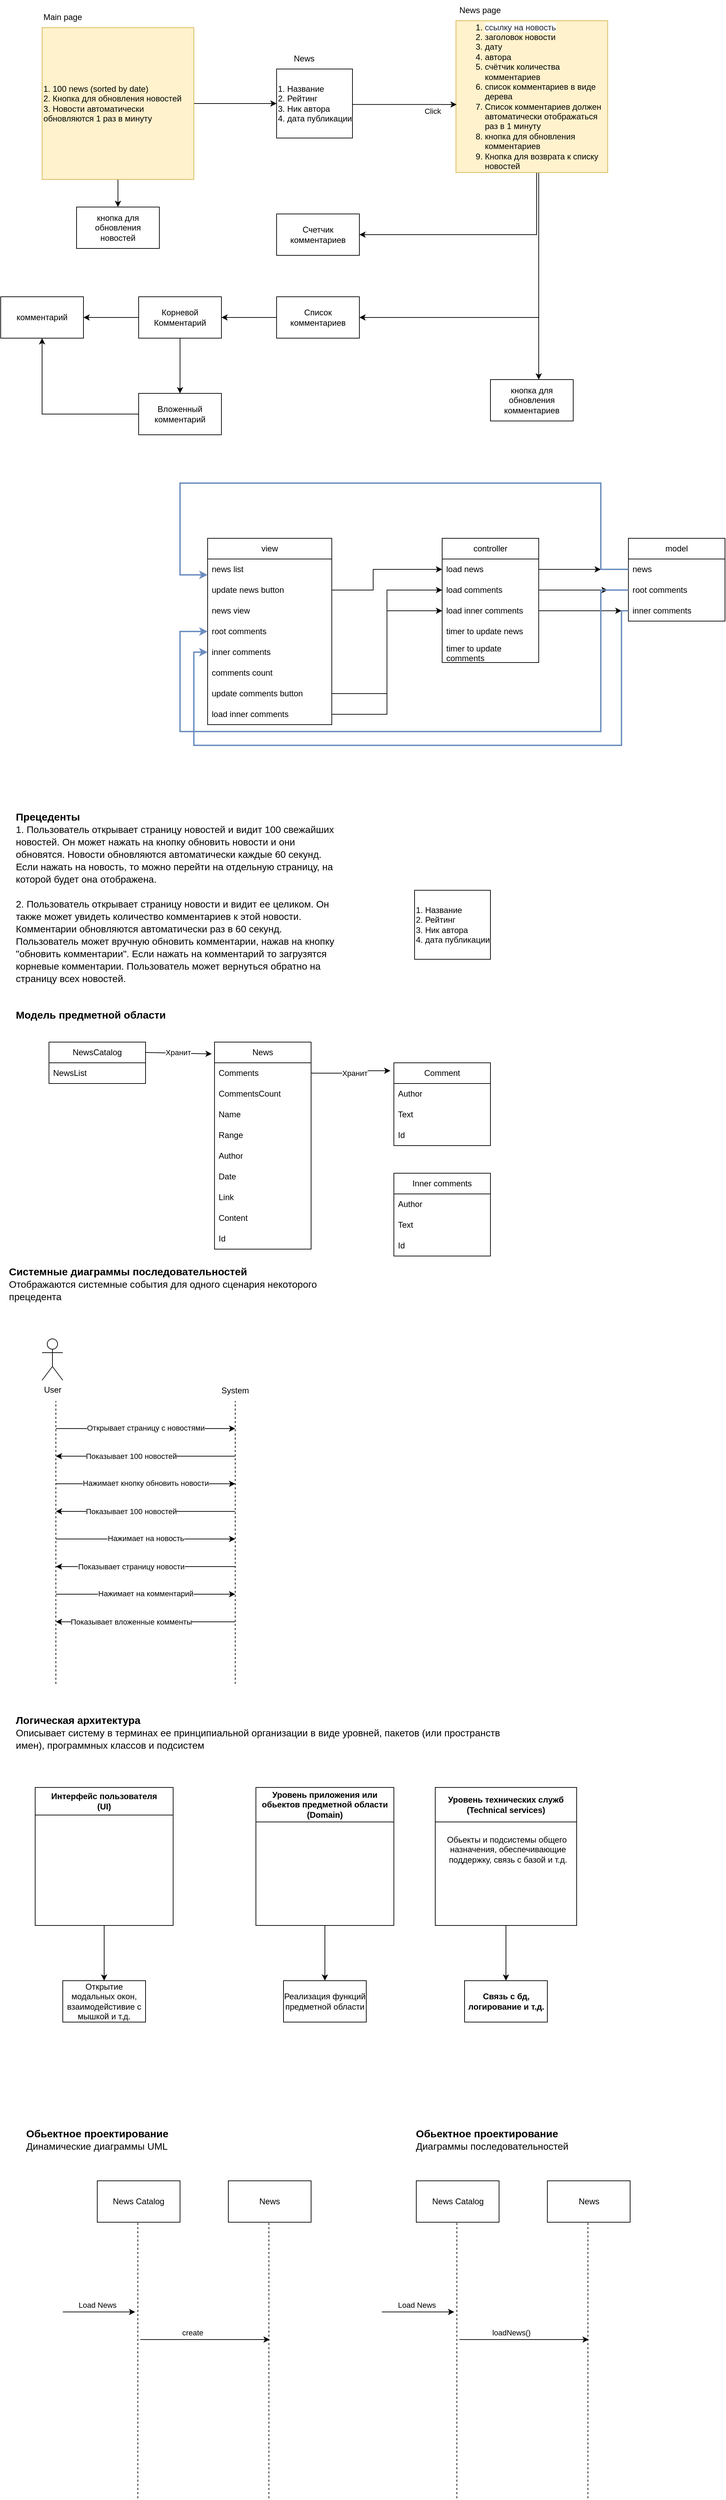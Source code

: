 <mxfile version="24.0.7" type="github">
  <diagram name="Page-1" id="gaQloLDde2CqD1FpQ-cP">
    <mxGraphModel dx="1461" dy="824" grid="1" gridSize="10" guides="1" tooltips="1" connect="1" arrows="1" fold="1" page="1" pageScale="1" pageWidth="850" pageHeight="1100" math="0" shadow="0">
      <root>
        <mxCell id="0" />
        <mxCell id="1" parent="0" />
        <mxCell id="nFpUhijqLWawbHpxaNXT-6" value="" style="edgeStyle=orthogonalEdgeStyle;rounded=0;orthogonalLoop=1;jettySize=auto;html=1;" parent="1" source="nFpUhijqLWawbHpxaNXT-1" target="nFpUhijqLWawbHpxaNXT-5" edge="1">
          <mxGeometry relative="1" as="geometry" />
        </mxCell>
        <mxCell id="nFpUhijqLWawbHpxaNXT-27" value="" style="edgeStyle=orthogonalEdgeStyle;rounded=0;orthogonalLoop=1;jettySize=auto;html=1;" parent="1" source="nFpUhijqLWawbHpxaNXT-1" target="nFpUhijqLWawbHpxaNXT-26" edge="1">
          <mxGeometry relative="1" as="geometry" />
        </mxCell>
        <mxCell id="nFpUhijqLWawbHpxaNXT-1" value="1. 100 news (sorted by date)&lt;div&gt;2. Кнопка для обновления новостей&lt;/div&gt;&lt;div&gt;3. Новости автоматически обновляются 1 раз в минуту&lt;/div&gt;" style="whiteSpace=wrap;html=1;aspect=fixed;align=left;fillColor=#fff2cc;strokeColor=#d6b656;" parent="1" vertex="1">
          <mxGeometry x="60" y="50" width="220" height="220" as="geometry" />
        </mxCell>
        <mxCell id="nFpUhijqLWawbHpxaNXT-4" value="Main page" style="text;html=1;align=center;verticalAlign=middle;whiteSpace=wrap;rounded=0;" parent="1" vertex="1">
          <mxGeometry x="60" y="20" width="60" height="30" as="geometry" />
        </mxCell>
        <mxCell id="nFpUhijqLWawbHpxaNXT-5" value="1. Название&lt;div&gt;2. Рейтинг&lt;/div&gt;&lt;div&gt;3. Ник автора&lt;/div&gt;&lt;div&gt;4. дата публикации&lt;/div&gt;" style="whiteSpace=wrap;html=1;align=left;" parent="1" vertex="1">
          <mxGeometry x="400" y="110" width="110" height="100" as="geometry" />
        </mxCell>
        <mxCell id="nFpUhijqLWawbHpxaNXT-7" value="News" style="text;html=1;align=center;verticalAlign=middle;whiteSpace=wrap;rounded=0;" parent="1" vertex="1">
          <mxGeometry x="410" y="80" width="60" height="30" as="geometry" />
        </mxCell>
        <mxCell id="nFpUhijqLWawbHpxaNXT-15" style="edgeStyle=orthogonalEdgeStyle;rounded=0;orthogonalLoop=1;jettySize=auto;html=1;entryX=1;entryY=0.5;entryDx=0;entryDy=0;exitX=0.532;exitY=1.002;exitDx=0;exitDy=0;exitPerimeter=0;" parent="1" source="nFpUhijqLWawbHpxaNXT-8" target="nFpUhijqLWawbHpxaNXT-13" edge="1">
          <mxGeometry relative="1" as="geometry">
            <mxPoint x="780" y="280" as="sourcePoint" />
          </mxGeometry>
        </mxCell>
        <mxCell id="nFpUhijqLWawbHpxaNXT-18" style="edgeStyle=orthogonalEdgeStyle;rounded=0;orthogonalLoop=1;jettySize=auto;html=1;exitX=0.5;exitY=1;exitDx=0;exitDy=0;entryX=1;entryY=0.5;entryDx=0;entryDy=0;" parent="1" source="nFpUhijqLWawbHpxaNXT-8" target="nFpUhijqLWawbHpxaNXT-16" edge="1">
          <mxGeometry relative="1" as="geometry">
            <Array as="points">
              <mxPoint x="780" y="260" />
              <mxPoint x="780" y="470" />
            </Array>
          </mxGeometry>
        </mxCell>
        <mxCell id="nFpUhijqLWawbHpxaNXT-29" value="" style="edgeStyle=orthogonalEdgeStyle;rounded=0;orthogonalLoop=1;jettySize=auto;html=1;" parent="1" source="nFpUhijqLWawbHpxaNXT-8" target="nFpUhijqLWawbHpxaNXT-28" edge="1">
          <mxGeometry relative="1" as="geometry">
            <Array as="points">
              <mxPoint x="780" y="510" />
              <mxPoint x="780" y="510" />
            </Array>
          </mxGeometry>
        </mxCell>
        <mxCell id="nFpUhijqLWawbHpxaNXT-8" value="&lt;ol&gt;&lt;li&gt;&lt;span style=&quot;background-color: rgb(255, 255, 255); color: rgb(31, 35, 40);&quot;&gt;ссылку на новость&lt;/span&gt;&lt;br&gt;&lt;/li&gt;&lt;li&gt;заголовок новости&lt;/li&gt;&lt;li&gt;дату&lt;/li&gt;&lt;li&gt;автора&lt;/li&gt;&lt;li&gt;счётчик количества комментариев&lt;/li&gt;&lt;li&gt;список комментариев в виде дерева&lt;br&gt;&lt;/li&gt;&lt;li&gt;Список комментариев должен автоматически отображаться раз в 1 минуту&lt;/li&gt;&lt;li&gt;кнопка для обновления комментариев&lt;/li&gt;&lt;li&gt;Кнопка для возврата к списку новостей&lt;/li&gt;&lt;/ol&gt;" style="whiteSpace=wrap;html=1;aspect=fixed;align=left;fillColor=#fff2cc;strokeColor=#d6b656;" parent="1" vertex="1">
          <mxGeometry x="660" y="40" width="220" height="220" as="geometry" />
        </mxCell>
        <mxCell id="nFpUhijqLWawbHpxaNXT-9" value="News page" style="text;html=1;align=center;verticalAlign=middle;whiteSpace=wrap;rounded=0;" parent="1" vertex="1">
          <mxGeometry x="660" y="10" width="70" height="30" as="geometry" />
        </mxCell>
        <mxCell id="nFpUhijqLWawbHpxaNXT-10" style="edgeStyle=orthogonalEdgeStyle;rounded=0;orthogonalLoop=1;jettySize=auto;html=1;entryX=0.005;entryY=0.552;entryDx=0;entryDy=0;entryPerimeter=0;exitX=1;exitY=0.5;exitDx=0;exitDy=0;" parent="1" source="nFpUhijqLWawbHpxaNXT-5" target="nFpUhijqLWawbHpxaNXT-8" edge="1">
          <mxGeometry relative="1" as="geometry">
            <Array as="points">
              <mxPoint x="510" y="161" />
            </Array>
          </mxGeometry>
        </mxCell>
        <mxCell id="nFpUhijqLWawbHpxaNXT-11" value="Click" style="edgeLabel;html=1;align=center;verticalAlign=middle;resizable=0;points=[];" parent="nFpUhijqLWawbHpxaNXT-10" vertex="1" connectable="0">
          <mxGeometry x="0.558" y="-2" relative="1" as="geometry">
            <mxPoint x="-2" y="7" as="offset" />
          </mxGeometry>
        </mxCell>
        <mxCell id="nFpUhijqLWawbHpxaNXT-13" value="Счетчик комментариев" style="rounded=0;whiteSpace=wrap;html=1;" parent="1" vertex="1">
          <mxGeometry x="400" y="320" width="120" height="60" as="geometry" />
        </mxCell>
        <mxCell id="nFpUhijqLWawbHpxaNXT-20" value="" style="edgeStyle=orthogonalEdgeStyle;rounded=0;orthogonalLoop=1;jettySize=auto;html=1;" parent="1" source="nFpUhijqLWawbHpxaNXT-16" target="nFpUhijqLWawbHpxaNXT-19" edge="1">
          <mxGeometry relative="1" as="geometry" />
        </mxCell>
        <mxCell id="nFpUhijqLWawbHpxaNXT-16" value="Список комментариев" style="rounded=0;whiteSpace=wrap;html=1;" parent="1" vertex="1">
          <mxGeometry x="400" y="440" width="120" height="60" as="geometry" />
        </mxCell>
        <mxCell id="nFpUhijqLWawbHpxaNXT-22" value="" style="edgeStyle=orthogonalEdgeStyle;rounded=0;orthogonalLoop=1;jettySize=auto;html=1;" parent="1" source="nFpUhijqLWawbHpxaNXT-19" target="nFpUhijqLWawbHpxaNXT-21" edge="1">
          <mxGeometry relative="1" as="geometry" />
        </mxCell>
        <mxCell id="nFpUhijqLWawbHpxaNXT-24" value="" style="edgeStyle=orthogonalEdgeStyle;rounded=0;orthogonalLoop=1;jettySize=auto;html=1;" parent="1" source="nFpUhijqLWawbHpxaNXT-19" target="nFpUhijqLWawbHpxaNXT-23" edge="1">
          <mxGeometry relative="1" as="geometry" />
        </mxCell>
        <mxCell id="nFpUhijqLWawbHpxaNXT-19" value="Корневой Комментарий" style="whiteSpace=wrap;html=1;rounded=0;" parent="1" vertex="1">
          <mxGeometry x="200" y="440" width="120" height="60" as="geometry" />
        </mxCell>
        <mxCell id="nFpUhijqLWawbHpxaNXT-25" style="edgeStyle=orthogonalEdgeStyle;rounded=0;orthogonalLoop=1;jettySize=auto;html=1;entryX=0.5;entryY=1;entryDx=0;entryDy=0;" parent="1" source="nFpUhijqLWawbHpxaNXT-21" target="nFpUhijqLWawbHpxaNXT-23" edge="1">
          <mxGeometry relative="1" as="geometry" />
        </mxCell>
        <mxCell id="nFpUhijqLWawbHpxaNXT-21" value="Вложенный комментарий" style="whiteSpace=wrap;html=1;rounded=0;" parent="1" vertex="1">
          <mxGeometry x="200" y="580" width="120" height="60" as="geometry" />
        </mxCell>
        <mxCell id="nFpUhijqLWawbHpxaNXT-23" value="комментарий" style="whiteSpace=wrap;html=1;rounded=0;" parent="1" vertex="1">
          <mxGeometry y="440" width="120" height="60" as="geometry" />
        </mxCell>
        <mxCell id="nFpUhijqLWawbHpxaNXT-26" value="кнопка для обновления новостей" style="whiteSpace=wrap;html=1;align=center;" parent="1" vertex="1">
          <mxGeometry x="110" y="310" width="120" height="60" as="geometry" />
        </mxCell>
        <mxCell id="nFpUhijqLWawbHpxaNXT-28" value="кнопка для обновления комментариев" style="whiteSpace=wrap;html=1;align=center;" parent="1" vertex="1">
          <mxGeometry x="710" y="560" width="120" height="60" as="geometry" />
        </mxCell>
        <mxCell id="nFpUhijqLWawbHpxaNXT-32" value="controller" style="swimlane;fontStyle=0;childLayout=stackLayout;horizontal=1;startSize=30;horizontalStack=0;resizeParent=1;resizeParentMax=0;resizeLast=0;collapsible=1;marginBottom=0;whiteSpace=wrap;html=1;" parent="1" vertex="1">
          <mxGeometry x="640" y="790" width="140" height="180" as="geometry" />
        </mxCell>
        <mxCell id="nFpUhijqLWawbHpxaNXT-65" style="edgeStyle=orthogonalEdgeStyle;rounded=0;orthogonalLoop=1;jettySize=auto;html=1;" parent="nFpUhijqLWawbHpxaNXT-32" source="nFpUhijqLWawbHpxaNXT-33" edge="1">
          <mxGeometry relative="1" as="geometry">
            <mxPoint x="230" y="45" as="targetPoint" />
          </mxGeometry>
        </mxCell>
        <mxCell id="nFpUhijqLWawbHpxaNXT-33" value="load news" style="text;strokeColor=none;fillColor=none;align=left;verticalAlign=middle;spacingLeft=4;spacingRight=4;overflow=hidden;points=[[0,0.5],[1,0.5]];portConstraint=eastwest;rotatable=0;whiteSpace=wrap;html=1;" parent="nFpUhijqLWawbHpxaNXT-32" vertex="1">
          <mxGeometry y="30" width="140" height="30" as="geometry" />
        </mxCell>
        <mxCell id="nFpUhijqLWawbHpxaNXT-66" style="edgeStyle=orthogonalEdgeStyle;rounded=0;orthogonalLoop=1;jettySize=auto;html=1;" parent="nFpUhijqLWawbHpxaNXT-32" source="nFpUhijqLWawbHpxaNXT-34" edge="1">
          <mxGeometry relative="1" as="geometry">
            <mxPoint x="240" y="75" as="targetPoint" />
          </mxGeometry>
        </mxCell>
        <mxCell id="nFpUhijqLWawbHpxaNXT-34" value="load comments" style="text;strokeColor=none;fillColor=none;align=left;verticalAlign=middle;spacingLeft=4;spacingRight=4;overflow=hidden;points=[[0,0.5],[1,0.5]];portConstraint=eastwest;rotatable=0;whiteSpace=wrap;html=1;" parent="nFpUhijqLWawbHpxaNXT-32" vertex="1">
          <mxGeometry y="60" width="140" height="30" as="geometry" />
        </mxCell>
        <mxCell id="nFpUhijqLWawbHpxaNXT-67" style="edgeStyle=orthogonalEdgeStyle;rounded=0;orthogonalLoop=1;jettySize=auto;html=1;" parent="nFpUhijqLWawbHpxaNXT-32" source="nFpUhijqLWawbHpxaNXT-35" edge="1">
          <mxGeometry relative="1" as="geometry">
            <mxPoint x="260" y="105" as="targetPoint" />
          </mxGeometry>
        </mxCell>
        <mxCell id="nFpUhijqLWawbHpxaNXT-35" value="load inner comments" style="text;strokeColor=none;fillColor=none;align=left;verticalAlign=middle;spacingLeft=4;spacingRight=4;overflow=hidden;points=[[0,0.5],[1,0.5]];portConstraint=eastwest;rotatable=0;whiteSpace=wrap;html=1;" parent="nFpUhijqLWawbHpxaNXT-32" vertex="1">
          <mxGeometry y="90" width="140" height="30" as="geometry" />
        </mxCell>
        <mxCell id="nFpUhijqLWawbHpxaNXT-68" value="timer to update news" style="text;strokeColor=none;fillColor=none;align=left;verticalAlign=middle;spacingLeft=4;spacingRight=4;overflow=hidden;points=[[0,0.5],[1,0.5]];portConstraint=eastwest;rotatable=0;whiteSpace=wrap;html=1;" parent="nFpUhijqLWawbHpxaNXT-32" vertex="1">
          <mxGeometry y="120" width="140" height="30" as="geometry" />
        </mxCell>
        <mxCell id="nFpUhijqLWawbHpxaNXT-69" value="timer to update comments" style="text;strokeColor=none;fillColor=none;align=left;verticalAlign=middle;spacingLeft=4;spacingRight=4;overflow=hidden;points=[[0,0.5],[1,0.5]];portConstraint=eastwest;rotatable=0;whiteSpace=wrap;html=1;" parent="nFpUhijqLWawbHpxaNXT-32" vertex="1">
          <mxGeometry y="150" width="140" height="30" as="geometry" />
        </mxCell>
        <mxCell id="nFpUhijqLWawbHpxaNXT-36" value="model" style="swimlane;fontStyle=0;childLayout=stackLayout;horizontal=1;startSize=30;horizontalStack=0;resizeParent=1;resizeParentMax=0;resizeLast=0;collapsible=1;marginBottom=0;whiteSpace=wrap;html=1;" parent="1" vertex="1">
          <mxGeometry x="910" y="790" width="140" height="120" as="geometry" />
        </mxCell>
        <mxCell id="nFpUhijqLWawbHpxaNXT-37" value="news" style="text;strokeColor=none;fillColor=none;align=left;verticalAlign=middle;spacingLeft=4;spacingRight=4;overflow=hidden;points=[[0,0.5],[1,0.5]];portConstraint=eastwest;rotatable=0;whiteSpace=wrap;html=1;" parent="nFpUhijqLWawbHpxaNXT-36" vertex="1">
          <mxGeometry y="30" width="140" height="30" as="geometry" />
        </mxCell>
        <mxCell id="nFpUhijqLWawbHpxaNXT-38" value="root comments" style="text;strokeColor=none;fillColor=none;align=left;verticalAlign=middle;spacingLeft=4;spacingRight=4;overflow=hidden;points=[[0,0.5],[1,0.5]];portConstraint=eastwest;rotatable=0;whiteSpace=wrap;html=1;" parent="nFpUhijqLWawbHpxaNXT-36" vertex="1">
          <mxGeometry y="60" width="140" height="30" as="geometry" />
        </mxCell>
        <mxCell id="nFpUhijqLWawbHpxaNXT-39" value="inner comments" style="text;strokeColor=none;fillColor=none;align=left;verticalAlign=middle;spacingLeft=4;spacingRight=4;overflow=hidden;points=[[0,0.5],[1,0.5]];portConstraint=eastwest;rotatable=0;whiteSpace=wrap;html=1;" parent="nFpUhijqLWawbHpxaNXT-36" vertex="1">
          <mxGeometry y="90" width="140" height="30" as="geometry" />
        </mxCell>
        <mxCell id="nFpUhijqLWawbHpxaNXT-40" value="view" style="swimlane;fontStyle=0;childLayout=stackLayout;horizontal=1;startSize=30;horizontalStack=0;resizeParent=1;resizeParentMax=0;resizeLast=0;collapsible=1;marginBottom=0;whiteSpace=wrap;html=1;direction=east;" parent="1" vertex="1">
          <mxGeometry x="300" y="790" width="180" height="270" as="geometry">
            <mxRectangle x="410" y="790" width="60" height="30" as="alternateBounds" />
          </mxGeometry>
        </mxCell>
        <mxCell id="nFpUhijqLWawbHpxaNXT-41" value="news list" style="text;strokeColor=none;fillColor=none;align=left;verticalAlign=middle;spacingLeft=4;spacingRight=4;overflow=hidden;points=[[0,0.5],[1,0.5]];portConstraint=eastwest;rotatable=0;whiteSpace=wrap;html=1;" parent="nFpUhijqLWawbHpxaNXT-40" vertex="1">
          <mxGeometry y="30" width="180" height="30" as="geometry" />
        </mxCell>
        <mxCell id="nFpUhijqLWawbHpxaNXT-55" value="update news button" style="text;strokeColor=none;fillColor=none;align=left;verticalAlign=middle;spacingLeft=4;spacingRight=4;overflow=hidden;points=[[0,0.5],[1,0.5]];portConstraint=eastwest;rotatable=0;whiteSpace=wrap;html=1;" parent="nFpUhijqLWawbHpxaNXT-40" vertex="1">
          <mxGeometry y="60" width="180" height="30" as="geometry" />
        </mxCell>
        <mxCell id="nFpUhijqLWawbHpxaNXT-42" value="news view" style="text;strokeColor=none;fillColor=none;align=left;verticalAlign=middle;spacingLeft=4;spacingRight=4;overflow=hidden;points=[[0,0.5],[1,0.5]];portConstraint=eastwest;rotatable=0;whiteSpace=wrap;html=1;" parent="nFpUhijqLWawbHpxaNXT-40" vertex="1">
          <mxGeometry y="90" width="180" height="30" as="geometry" />
        </mxCell>
        <mxCell id="nFpUhijqLWawbHpxaNXT-43" value="root comments" style="text;strokeColor=none;fillColor=none;align=left;verticalAlign=middle;spacingLeft=4;spacingRight=4;overflow=hidden;points=[[0,0.5],[1,0.5]];portConstraint=eastwest;rotatable=0;whiteSpace=wrap;html=1;" parent="nFpUhijqLWawbHpxaNXT-40" vertex="1">
          <mxGeometry y="120" width="180" height="30" as="geometry" />
        </mxCell>
        <mxCell id="nFpUhijqLWawbHpxaNXT-52" value="inner comments" style="text;strokeColor=none;fillColor=none;align=left;verticalAlign=middle;spacingLeft=4;spacingRight=4;overflow=hidden;points=[[0,0.5],[1,0.5]];portConstraint=eastwest;rotatable=0;whiteSpace=wrap;html=1;" parent="nFpUhijqLWawbHpxaNXT-40" vertex="1">
          <mxGeometry y="150" width="180" height="30" as="geometry" />
        </mxCell>
        <mxCell id="nFpUhijqLWawbHpxaNXT-53" value="comments count" style="text;strokeColor=none;fillColor=none;align=left;verticalAlign=middle;spacingLeft=4;spacingRight=4;overflow=hidden;points=[[0,0.5],[1,0.5]];portConstraint=eastwest;rotatable=0;whiteSpace=wrap;html=1;" parent="nFpUhijqLWawbHpxaNXT-40" vertex="1">
          <mxGeometry y="180" width="180" height="30" as="geometry" />
        </mxCell>
        <mxCell id="nFpUhijqLWawbHpxaNXT-56" value="update comments button" style="text;strokeColor=none;fillColor=none;align=left;verticalAlign=middle;spacingLeft=4;spacingRight=4;overflow=hidden;points=[[0,0.5],[1,0.5]];portConstraint=eastwest;rotatable=0;whiteSpace=wrap;html=1;" parent="nFpUhijqLWawbHpxaNXT-40" vertex="1">
          <mxGeometry y="210" width="180" height="30" as="geometry" />
        </mxCell>
        <mxCell id="nFpUhijqLWawbHpxaNXT-62" value="load inner comments" style="text;strokeColor=none;fillColor=none;align=left;verticalAlign=middle;spacingLeft=4;spacingRight=4;overflow=hidden;points=[[0,0.5],[1,0.5]];portConstraint=eastwest;rotatable=0;whiteSpace=wrap;html=1;" parent="nFpUhijqLWawbHpxaNXT-40" vertex="1">
          <mxGeometry y="240" width="180" height="30" as="geometry" />
        </mxCell>
        <mxCell id="nFpUhijqLWawbHpxaNXT-57" style="edgeStyle=orthogonalEdgeStyle;rounded=0;orthogonalLoop=1;jettySize=auto;html=1;exitX=0;exitY=0.5;exitDx=0;exitDy=0;strokeWidth=2;fillColor=#dae8fc;strokeColor=#6c8ebf;" parent="1" source="nFpUhijqLWawbHpxaNXT-37" edge="1">
          <mxGeometry relative="1" as="geometry">
            <mxPoint x="300" y="843" as="targetPoint" />
            <Array as="points">
              <mxPoint x="870" y="835" />
              <mxPoint x="870" y="710" />
              <mxPoint x="260" y="710" />
              <mxPoint x="260" y="843" />
            </Array>
          </mxGeometry>
        </mxCell>
        <mxCell id="nFpUhijqLWawbHpxaNXT-58" style="edgeStyle=orthogonalEdgeStyle;rounded=0;orthogonalLoop=1;jettySize=auto;html=1;entryX=0;entryY=0.5;entryDx=0;entryDy=0;exitX=0;exitY=0.5;exitDx=0;exitDy=0;fillColor=#dae8fc;strokeColor=#6c8ebf;strokeWidth=2;" parent="1" source="nFpUhijqLWawbHpxaNXT-38" target="nFpUhijqLWawbHpxaNXT-43" edge="1">
          <mxGeometry relative="1" as="geometry">
            <Array as="points">
              <mxPoint x="870" y="865" />
              <mxPoint x="870" y="1070" />
              <mxPoint x="260" y="1070" />
              <mxPoint x="260" y="925" />
            </Array>
          </mxGeometry>
        </mxCell>
        <mxCell id="nFpUhijqLWawbHpxaNXT-59" style="edgeStyle=orthogonalEdgeStyle;rounded=0;orthogonalLoop=1;jettySize=auto;html=1;entryX=0;entryY=0.5;entryDx=0;entryDy=0;" parent="1" source="nFpUhijqLWawbHpxaNXT-55" target="nFpUhijqLWawbHpxaNXT-33" edge="1">
          <mxGeometry relative="1" as="geometry">
            <Array as="points">
              <mxPoint x="540" y="865" />
              <mxPoint x="540" y="835" />
            </Array>
          </mxGeometry>
        </mxCell>
        <mxCell id="nFpUhijqLWawbHpxaNXT-60" style="edgeStyle=orthogonalEdgeStyle;rounded=0;orthogonalLoop=1;jettySize=auto;html=1;entryX=0;entryY=0.5;entryDx=0;entryDy=0;" parent="1" source="nFpUhijqLWawbHpxaNXT-56" target="nFpUhijqLWawbHpxaNXT-34" edge="1">
          <mxGeometry relative="1" as="geometry" />
        </mxCell>
        <mxCell id="nFpUhijqLWawbHpxaNXT-63" style="edgeStyle=orthogonalEdgeStyle;rounded=0;orthogonalLoop=1;jettySize=auto;html=1;entryX=0;entryY=0.5;entryDx=0;entryDy=0;" parent="1" source="nFpUhijqLWawbHpxaNXT-62" target="nFpUhijqLWawbHpxaNXT-35" edge="1">
          <mxGeometry relative="1" as="geometry" />
        </mxCell>
        <mxCell id="nFpUhijqLWawbHpxaNXT-64" style="edgeStyle=orthogonalEdgeStyle;rounded=0;orthogonalLoop=1;jettySize=auto;html=1;entryX=0;entryY=0.5;entryDx=0;entryDy=0;exitX=0;exitY=0.5;exitDx=0;exitDy=0;fillColor=#dae8fc;strokeColor=#6c8ebf;strokeWidth=2;" parent="1" source="nFpUhijqLWawbHpxaNXT-39" target="nFpUhijqLWawbHpxaNXT-52" edge="1">
          <mxGeometry relative="1" as="geometry">
            <Array as="points">
              <mxPoint x="900" y="895" />
              <mxPoint x="900" y="1090" />
              <mxPoint x="280" y="1090" />
              <mxPoint x="280" y="955" />
            </Array>
          </mxGeometry>
        </mxCell>
        <mxCell id="nFpUhijqLWawbHpxaNXT-70" value="Системные диаграммы последовательностей&lt;div&gt;&lt;span style=&quot;font-weight: normal;&quot;&gt;&lt;font style=&quot;font-size: 14px;&quot;&gt;Отображаются системные события для одного сценария некоторого прецедента&lt;/font&gt;&lt;/span&gt;&lt;/div&gt;" style="text;html=1;align=left;verticalAlign=middle;whiteSpace=wrap;rounded=0;fontStyle=1;fontSize=15;" parent="1" vertex="1">
          <mxGeometry x="10" y="1860" width="470" height="20" as="geometry" />
        </mxCell>
        <mxCell id="nFpUhijqLWawbHpxaNXT-71" value="&lt;div&gt;&lt;font style=&quot;&quot;&gt;Прецеденты&lt;/font&gt;&lt;/div&gt;&lt;div&gt;&lt;font style=&quot;font-weight: normal; font-size: 14px;&quot;&gt;1. Пользователь открывает страницу новостей и видит 100 свежайших новостей. Он может нажать на кнопку обновить новости и они обновятся. Новости обновляются автоматически каждые 60 секунд. Если нажать на новость, то можно перейти на отдельную страницу, на которой будет она отображена.&lt;br&gt;&lt;br&gt;&lt;/font&gt;&lt;/div&gt;&lt;div&gt;&lt;font style=&quot;font-weight: normal; font-size: 14px;&quot;&gt;2. Пользователь открывает страницу новости и видит ее целиком. Он также может увидеть количество комментариев к этой новости. Комментарии обновляются автоматически раз в 60 секунд. Пользователь может вручную обновить комментарии, нажав на кнопку &quot;обновить комментарии&quot;. Если нажать на комментарий то загрузятся корневые комментарии. Пользователь может вернуться обратно на страницу всех новостей.&lt;/font&gt;&lt;/div&gt;" style="text;html=1;align=left;verticalAlign=middle;whiteSpace=wrap;rounded=0;fontStyle=1;fontSize=15;" parent="1" vertex="1">
          <mxGeometry x="20" y="1300" width="470" height="20" as="geometry" />
        </mxCell>
        <mxCell id="nFpUhijqLWawbHpxaNXT-72" value="&lt;div&gt;Модель предметной области&lt;/div&gt;" style="text;html=1;align=left;verticalAlign=middle;whiteSpace=wrap;rounded=0;fontStyle=1;fontSize=15;" parent="1" vertex="1">
          <mxGeometry x="20" y="1470" width="470" height="20" as="geometry" />
        </mxCell>
        <mxCell id="nFpUhijqLWawbHpxaNXT-73" value="News" style="swimlane;fontStyle=0;childLayout=stackLayout;horizontal=1;startSize=30;horizontalStack=0;resizeParent=1;resizeParentMax=0;resizeLast=0;collapsible=1;marginBottom=0;whiteSpace=wrap;html=1;" parent="1" vertex="1">
          <mxGeometry x="310" y="1520" width="140" height="300" as="geometry" />
        </mxCell>
        <mxCell id="nFpUhijqLWawbHpxaNXT-74" value="Comments" style="text;strokeColor=none;fillColor=none;align=left;verticalAlign=middle;spacingLeft=4;spacingRight=4;overflow=hidden;points=[[0,0.5],[1,0.5]];portConstraint=eastwest;rotatable=0;whiteSpace=wrap;html=1;" parent="nFpUhijqLWawbHpxaNXT-73" vertex="1">
          <mxGeometry y="30" width="140" height="30" as="geometry" />
        </mxCell>
        <mxCell id="nFpUhijqLWawbHpxaNXT-75" value="CommentsCount" style="text;strokeColor=none;fillColor=none;align=left;verticalAlign=middle;spacingLeft=4;spacingRight=4;overflow=hidden;points=[[0,0.5],[1,0.5]];portConstraint=eastwest;rotatable=0;whiteSpace=wrap;html=1;" parent="nFpUhijqLWawbHpxaNXT-73" vertex="1">
          <mxGeometry y="60" width="140" height="30" as="geometry" />
        </mxCell>
        <mxCell id="nFpUhijqLWawbHpxaNXT-93" value="Name" style="text;strokeColor=none;fillColor=none;align=left;verticalAlign=middle;spacingLeft=4;spacingRight=4;overflow=hidden;points=[[0,0.5],[1,0.5]];portConstraint=eastwest;rotatable=0;whiteSpace=wrap;html=1;" parent="nFpUhijqLWawbHpxaNXT-73" vertex="1">
          <mxGeometry y="90" width="140" height="30" as="geometry" />
        </mxCell>
        <mxCell id="nFpUhijqLWawbHpxaNXT-94" value="Range" style="text;strokeColor=none;fillColor=none;align=left;verticalAlign=middle;spacingLeft=4;spacingRight=4;overflow=hidden;points=[[0,0.5],[1,0.5]];portConstraint=eastwest;rotatable=0;whiteSpace=wrap;html=1;" parent="nFpUhijqLWawbHpxaNXT-73" vertex="1">
          <mxGeometry y="120" width="140" height="30" as="geometry" />
        </mxCell>
        <mxCell id="nFpUhijqLWawbHpxaNXT-95" value="Author" style="text;strokeColor=none;fillColor=none;align=left;verticalAlign=middle;spacingLeft=4;spacingRight=4;overflow=hidden;points=[[0,0.5],[1,0.5]];portConstraint=eastwest;rotatable=0;whiteSpace=wrap;html=1;" parent="nFpUhijqLWawbHpxaNXT-73" vertex="1">
          <mxGeometry y="150" width="140" height="30" as="geometry" />
        </mxCell>
        <mxCell id="nFpUhijqLWawbHpxaNXT-97" value="Date" style="text;strokeColor=none;fillColor=none;align=left;verticalAlign=middle;spacingLeft=4;spacingRight=4;overflow=hidden;points=[[0,0.5],[1,0.5]];portConstraint=eastwest;rotatable=0;whiteSpace=wrap;html=1;" parent="nFpUhijqLWawbHpxaNXT-73" vertex="1">
          <mxGeometry y="180" width="140" height="30" as="geometry" />
        </mxCell>
        <mxCell id="nFpUhijqLWawbHpxaNXT-98" value="Link" style="text;strokeColor=none;fillColor=none;align=left;verticalAlign=middle;spacingLeft=4;spacingRight=4;overflow=hidden;points=[[0,0.5],[1,0.5]];portConstraint=eastwest;rotatable=0;whiteSpace=wrap;html=1;" parent="nFpUhijqLWawbHpxaNXT-73" vertex="1">
          <mxGeometry y="210" width="140" height="30" as="geometry" />
        </mxCell>
        <mxCell id="nFpUhijqLWawbHpxaNXT-99" value="Content" style="text;strokeColor=none;fillColor=none;align=left;verticalAlign=middle;spacingLeft=4;spacingRight=4;overflow=hidden;points=[[0,0.5],[1,0.5]];portConstraint=eastwest;rotatable=0;whiteSpace=wrap;html=1;" parent="nFpUhijqLWawbHpxaNXT-73" vertex="1">
          <mxGeometry y="240" width="140" height="30" as="geometry" />
        </mxCell>
        <mxCell id="AHhUWQ-ICXf35uNmks8w-16" value="Id" style="text;strokeColor=none;fillColor=none;align=left;verticalAlign=middle;spacingLeft=4;spacingRight=4;overflow=hidden;points=[[0,0.5],[1,0.5]];portConstraint=eastwest;rotatable=0;whiteSpace=wrap;html=1;" parent="nFpUhijqLWawbHpxaNXT-73" vertex="1">
          <mxGeometry y="270" width="140" height="30" as="geometry" />
        </mxCell>
        <mxCell id="nFpUhijqLWawbHpxaNXT-77" value="Comment" style="swimlane;fontStyle=0;childLayout=stackLayout;horizontal=1;startSize=30;horizontalStack=0;resizeParent=1;resizeParentMax=0;resizeLast=0;collapsible=1;marginBottom=0;whiteSpace=wrap;html=1;" parent="1" vertex="1">
          <mxGeometry x="570" y="1550" width="140" height="120" as="geometry" />
        </mxCell>
        <mxCell id="nFpUhijqLWawbHpxaNXT-78" value="Author" style="text;strokeColor=none;fillColor=none;align=left;verticalAlign=middle;spacingLeft=4;spacingRight=4;overflow=hidden;points=[[0,0.5],[1,0.5]];portConstraint=eastwest;rotatable=0;whiteSpace=wrap;html=1;" parent="nFpUhijqLWawbHpxaNXT-77" vertex="1">
          <mxGeometry y="30" width="140" height="30" as="geometry" />
        </mxCell>
        <mxCell id="AHhUWQ-ICXf35uNmks8w-9" value="Text" style="text;strokeColor=none;fillColor=none;align=left;verticalAlign=middle;spacingLeft=4;spacingRight=4;overflow=hidden;points=[[0,0.5],[1,0.5]];portConstraint=eastwest;rotatable=0;whiteSpace=wrap;html=1;" parent="nFpUhijqLWawbHpxaNXT-77" vertex="1">
          <mxGeometry y="60" width="140" height="30" as="geometry" />
        </mxCell>
        <mxCell id="AHhUWQ-ICXf35uNmks8w-13" value="Id" style="text;strokeColor=none;fillColor=none;align=left;verticalAlign=middle;spacingLeft=4;spacingRight=4;overflow=hidden;points=[[0,0.5],[1,0.5]];portConstraint=eastwest;rotatable=0;whiteSpace=wrap;html=1;" parent="nFpUhijqLWawbHpxaNXT-77" vertex="1">
          <mxGeometry y="90" width="140" height="30" as="geometry" />
        </mxCell>
        <mxCell id="nFpUhijqLWawbHpxaNXT-81" value="Inner comments" style="swimlane;fontStyle=0;childLayout=stackLayout;horizontal=1;startSize=30;horizontalStack=0;resizeParent=1;resizeParentMax=0;resizeLast=0;collapsible=1;marginBottom=0;whiteSpace=wrap;html=1;" parent="1" vertex="1">
          <mxGeometry x="570" y="1710" width="140" height="120" as="geometry" />
        </mxCell>
        <mxCell id="nFpUhijqLWawbHpxaNXT-82" value="Author&lt;span style=&quot;white-space: pre;&quot;&gt;&#x9;&lt;/span&gt;" style="text;strokeColor=none;fillColor=none;align=left;verticalAlign=middle;spacingLeft=4;spacingRight=4;overflow=hidden;points=[[0,0.5],[1,0.5]];portConstraint=eastwest;rotatable=0;whiteSpace=wrap;html=1;" parent="nFpUhijqLWawbHpxaNXT-81" vertex="1">
          <mxGeometry y="30" width="140" height="30" as="geometry" />
        </mxCell>
        <mxCell id="AHhUWQ-ICXf35uNmks8w-14" value="Text" style="text;strokeColor=none;fillColor=none;align=left;verticalAlign=middle;spacingLeft=4;spacingRight=4;overflow=hidden;points=[[0,0.5],[1,0.5]];portConstraint=eastwest;rotatable=0;whiteSpace=wrap;html=1;" parent="nFpUhijqLWawbHpxaNXT-81" vertex="1">
          <mxGeometry y="60" width="140" height="30" as="geometry" />
        </mxCell>
        <mxCell id="AHhUWQ-ICXf35uNmks8w-15" value="Id" style="text;strokeColor=none;fillColor=none;align=left;verticalAlign=middle;spacingLeft=4;spacingRight=4;overflow=hidden;points=[[0,0.5],[1,0.5]];portConstraint=eastwest;rotatable=0;whiteSpace=wrap;html=1;" parent="nFpUhijqLWawbHpxaNXT-81" vertex="1">
          <mxGeometry y="90" width="140" height="30" as="geometry" />
        </mxCell>
        <mxCell id="nFpUhijqLWawbHpxaNXT-85" value="NewsCatalog" style="swimlane;fontStyle=0;childLayout=stackLayout;horizontal=1;startSize=30;horizontalStack=0;resizeParent=1;resizeParentMax=0;resizeLast=0;collapsible=1;marginBottom=0;whiteSpace=wrap;html=1;" parent="1" vertex="1">
          <mxGeometry x="70" y="1520" width="140" height="60" as="geometry" />
        </mxCell>
        <mxCell id="nFpUhijqLWawbHpxaNXT-86" value="NewsList" style="text;strokeColor=none;fillColor=none;align=left;verticalAlign=middle;spacingLeft=4;spacingRight=4;overflow=hidden;points=[[0,0.5],[1,0.5]];portConstraint=eastwest;rotatable=0;whiteSpace=wrap;html=1;" parent="nFpUhijqLWawbHpxaNXT-85" vertex="1">
          <mxGeometry y="30" width="140" height="30" as="geometry" />
        </mxCell>
        <mxCell id="nFpUhijqLWawbHpxaNXT-96" value="1. Название&lt;div&gt;2. Рейтинг&lt;/div&gt;&lt;div&gt;3. Ник автора&lt;/div&gt;&lt;div&gt;4. дата публикации&lt;/div&gt;" style="whiteSpace=wrap;html=1;align=left;" parent="1" vertex="1">
          <mxGeometry x="600" y="1300" width="110" height="100" as="geometry" />
        </mxCell>
        <mxCell id="AHhUWQ-ICXf35uNmks8w-2" value="" style="endArrow=classic;html=1;rounded=0;exitX=1;exitY=0.25;exitDx=0;exitDy=0;entryX=-0.029;entryY=0.057;entryDx=0;entryDy=0;entryPerimeter=0;" parent="1" source="nFpUhijqLWawbHpxaNXT-85" target="nFpUhijqLWawbHpxaNXT-73" edge="1">
          <mxGeometry width="50" height="50" relative="1" as="geometry">
            <mxPoint x="610" y="1740" as="sourcePoint" />
            <mxPoint x="660" y="1690" as="targetPoint" />
          </mxGeometry>
        </mxCell>
        <mxCell id="AHhUWQ-ICXf35uNmks8w-3" value="Хранит" style="edgeLabel;html=1;align=center;verticalAlign=middle;resizable=0;points=[];" parent="AHhUWQ-ICXf35uNmks8w-2" vertex="1" connectable="0">
          <mxGeometry x="-0.02" y="1" relative="1" as="geometry">
            <mxPoint as="offset" />
          </mxGeometry>
        </mxCell>
        <mxCell id="AHhUWQ-ICXf35uNmks8w-4" style="edgeStyle=orthogonalEdgeStyle;rounded=0;orthogonalLoop=1;jettySize=auto;html=1;entryX=-0.036;entryY=0.096;entryDx=0;entryDy=0;entryPerimeter=0;" parent="1" source="nFpUhijqLWawbHpxaNXT-74" target="nFpUhijqLWawbHpxaNXT-77" edge="1">
          <mxGeometry relative="1" as="geometry" />
        </mxCell>
        <mxCell id="AHhUWQ-ICXf35uNmks8w-5" value="Хранит" style="edgeLabel;html=1;align=center;verticalAlign=middle;resizable=0;points=[];" parent="AHhUWQ-ICXf35uNmks8w-4" vertex="1" connectable="0">
          <mxGeometry x="-0.273" y="1" relative="1" as="geometry">
            <mxPoint x="20" y="1" as="offset" />
          </mxGeometry>
        </mxCell>
        <mxCell id="AHhUWQ-ICXf35uNmks8w-17" value="User" style="shape=umlActor;verticalLabelPosition=bottom;verticalAlign=top;html=1;outlineConnect=0;" parent="1" vertex="1">
          <mxGeometry x="60" y="1950" width="30" height="60" as="geometry" />
        </mxCell>
        <mxCell id="AHhUWQ-ICXf35uNmks8w-18" value="" style="endArrow=none;dashed=1;html=1;rounded=0;" parent="1" edge="1">
          <mxGeometry width="50" height="50" relative="1" as="geometry">
            <mxPoint x="80" y="2450" as="sourcePoint" />
            <mxPoint x="80" y="2040" as="targetPoint" />
          </mxGeometry>
        </mxCell>
        <mxCell id="AHhUWQ-ICXf35uNmks8w-19" value="" style="endArrow=none;dashed=1;html=1;rounded=0;" parent="1" edge="1">
          <mxGeometry width="50" height="50" relative="1" as="geometry">
            <mxPoint x="340" y="2450" as="sourcePoint" />
            <mxPoint x="340" y="2040" as="targetPoint" />
          </mxGeometry>
        </mxCell>
        <mxCell id="AHhUWQ-ICXf35uNmks8w-20" value="System" style="text;html=1;align=center;verticalAlign=middle;whiteSpace=wrap;rounded=0;" parent="1" vertex="1">
          <mxGeometry x="310" y="2010" width="60" height="30" as="geometry" />
        </mxCell>
        <mxCell id="AHhUWQ-ICXf35uNmks8w-21" value="" style="endArrow=classic;html=1;rounded=0;" parent="1" edge="1">
          <mxGeometry width="50" height="50" relative="1" as="geometry">
            <mxPoint x="80" y="2080" as="sourcePoint" />
            <mxPoint x="340" y="2080" as="targetPoint" />
          </mxGeometry>
        </mxCell>
        <mxCell id="AHhUWQ-ICXf35uNmks8w-22" value="Открывает страницу с новостями" style="edgeLabel;html=1;align=center;verticalAlign=middle;resizable=0;points=[];" parent="AHhUWQ-ICXf35uNmks8w-21" vertex="1" connectable="0">
          <mxGeometry x="-0.14" y="2" relative="1" as="geometry">
            <mxPoint x="18" y="1" as="offset" />
          </mxGeometry>
        </mxCell>
        <mxCell id="AHhUWQ-ICXf35uNmks8w-23" value="" style="endArrow=classic;html=1;rounded=0;" parent="1" edge="1">
          <mxGeometry width="50" height="50" relative="1" as="geometry">
            <mxPoint x="340" y="2120" as="sourcePoint" />
            <mxPoint x="80" y="2120" as="targetPoint" />
          </mxGeometry>
        </mxCell>
        <mxCell id="AHhUWQ-ICXf35uNmks8w-24" value="Показывает 100 новостей" style="edgeLabel;html=1;align=center;verticalAlign=middle;resizable=0;points=[];" parent="AHhUWQ-ICXf35uNmks8w-23" vertex="1" connectable="0">
          <mxGeometry x="0.162" relative="1" as="geometry">
            <mxPoint as="offset" />
          </mxGeometry>
        </mxCell>
        <mxCell id="AHhUWQ-ICXf35uNmks8w-27" value="" style="endArrow=classic;html=1;rounded=0;" parent="1" edge="1">
          <mxGeometry width="50" height="50" relative="1" as="geometry">
            <mxPoint x="80" y="2160" as="sourcePoint" />
            <mxPoint x="340" y="2160" as="targetPoint" />
          </mxGeometry>
        </mxCell>
        <mxCell id="AHhUWQ-ICXf35uNmks8w-28" value="Нажимает кнопку обновить новости" style="edgeLabel;html=1;align=center;verticalAlign=middle;resizable=0;points=[];" parent="AHhUWQ-ICXf35uNmks8w-27" vertex="1" connectable="0">
          <mxGeometry x="-0.14" y="2" relative="1" as="geometry">
            <mxPoint x="18" y="1" as="offset" />
          </mxGeometry>
        </mxCell>
        <mxCell id="AHhUWQ-ICXf35uNmks8w-29" value="" style="endArrow=classic;html=1;rounded=0;" parent="1" edge="1">
          <mxGeometry width="50" height="50" relative="1" as="geometry">
            <mxPoint x="340" y="2200" as="sourcePoint" />
            <mxPoint x="80" y="2200" as="targetPoint" />
          </mxGeometry>
        </mxCell>
        <mxCell id="AHhUWQ-ICXf35uNmks8w-30" value="Показывает 100 новостей" style="edgeLabel;html=1;align=center;verticalAlign=middle;resizable=0;points=[];" parent="AHhUWQ-ICXf35uNmks8w-29" vertex="1" connectable="0">
          <mxGeometry x="0.162" relative="1" as="geometry">
            <mxPoint as="offset" />
          </mxGeometry>
        </mxCell>
        <mxCell id="AHhUWQ-ICXf35uNmks8w-31" value="" style="endArrow=classic;html=1;rounded=0;" parent="1" edge="1">
          <mxGeometry width="50" height="50" relative="1" as="geometry">
            <mxPoint x="80" y="2240" as="sourcePoint" />
            <mxPoint x="340" y="2240" as="targetPoint" />
          </mxGeometry>
        </mxCell>
        <mxCell id="AHhUWQ-ICXf35uNmks8w-32" value="Нажимает на новость" style="edgeLabel;html=1;align=center;verticalAlign=middle;resizable=0;points=[];" parent="AHhUWQ-ICXf35uNmks8w-31" vertex="1" connectable="0">
          <mxGeometry x="-0.14" y="2" relative="1" as="geometry">
            <mxPoint x="18" y="1" as="offset" />
          </mxGeometry>
        </mxCell>
        <mxCell id="AHhUWQ-ICXf35uNmks8w-33" value="" style="endArrow=classic;html=1;rounded=0;" parent="1" edge="1">
          <mxGeometry width="50" height="50" relative="1" as="geometry">
            <mxPoint x="340" y="2280" as="sourcePoint" />
            <mxPoint x="80" y="2280" as="targetPoint" />
          </mxGeometry>
        </mxCell>
        <mxCell id="AHhUWQ-ICXf35uNmks8w-34" value="Показывает страницу новости" style="edgeLabel;html=1;align=center;verticalAlign=middle;resizable=0;points=[];" parent="AHhUWQ-ICXf35uNmks8w-33" vertex="1" connectable="0">
          <mxGeometry x="0.162" relative="1" as="geometry">
            <mxPoint as="offset" />
          </mxGeometry>
        </mxCell>
        <mxCell id="AHhUWQ-ICXf35uNmks8w-36" value="" style="endArrow=classic;html=1;rounded=0;" parent="1" edge="1">
          <mxGeometry width="50" height="50" relative="1" as="geometry">
            <mxPoint x="80" y="2320" as="sourcePoint" />
            <mxPoint x="340" y="2320" as="targetPoint" />
          </mxGeometry>
        </mxCell>
        <mxCell id="AHhUWQ-ICXf35uNmks8w-37" value="Нажимает на комментарий" style="edgeLabel;html=1;align=center;verticalAlign=middle;resizable=0;points=[];" parent="AHhUWQ-ICXf35uNmks8w-36" vertex="1" connectable="0">
          <mxGeometry x="-0.14" y="2" relative="1" as="geometry">
            <mxPoint x="18" y="1" as="offset" />
          </mxGeometry>
        </mxCell>
        <mxCell id="AHhUWQ-ICXf35uNmks8w-38" value="" style="endArrow=classic;html=1;rounded=0;" parent="1" edge="1">
          <mxGeometry width="50" height="50" relative="1" as="geometry">
            <mxPoint x="340" y="2360" as="sourcePoint" />
            <mxPoint x="80" y="2360" as="targetPoint" />
          </mxGeometry>
        </mxCell>
        <mxCell id="AHhUWQ-ICXf35uNmks8w-39" value="Показывает вложенные комменты" style="edgeLabel;html=1;align=center;verticalAlign=middle;resizable=0;points=[];" parent="AHhUWQ-ICXf35uNmks8w-38" vertex="1" connectable="0">
          <mxGeometry x="0.162" relative="1" as="geometry">
            <mxPoint as="offset" />
          </mxGeometry>
        </mxCell>
        <mxCell id="AHhUWQ-ICXf35uNmks8w-40" value="&lt;div&gt;&lt;font style=&quot;&quot;&gt;Логическая архитектура&lt;/font&gt;&lt;/div&gt;&lt;div&gt;&lt;font style=&quot;font-weight: normal; font-size: 14px;&quot;&gt;Описывает систему в терминах ее принципиальной организации в виде уровней, пакетов (или пространств имен), программных классов и подсистем&lt;/font&gt;&lt;/div&gt;" style="text;html=1;align=left;verticalAlign=middle;whiteSpace=wrap;rounded=0;fontStyle=1;fontSize=15;" parent="1" vertex="1">
          <mxGeometry x="20" y="2510" width="710" height="20" as="geometry" />
        </mxCell>
        <mxCell id="gwRm_R9MWp8-JNDxpYMR-18" value="" style="edgeStyle=orthogonalEdgeStyle;rounded=0;orthogonalLoop=1;jettySize=auto;html=1;" edge="1" parent="1" source="gwRm_R9MWp8-JNDxpYMR-3" target="gwRm_R9MWp8-JNDxpYMR-17">
          <mxGeometry relative="1" as="geometry" />
        </mxCell>
        <mxCell id="gwRm_R9MWp8-JNDxpYMR-3" value="Интерфейс пользователя&lt;div&gt;(UI)&lt;/div&gt;" style="swimlane;whiteSpace=wrap;html=1;startSize=40;" vertex="1" parent="1">
          <mxGeometry x="50" y="2600" width="200" height="200" as="geometry" />
        </mxCell>
        <mxCell id="gwRm_R9MWp8-JNDxpYMR-16" value="" style="edgeStyle=orthogonalEdgeStyle;rounded=0;orthogonalLoop=1;jettySize=auto;html=1;" edge="1" parent="1" source="gwRm_R9MWp8-JNDxpYMR-4" target="gwRm_R9MWp8-JNDxpYMR-15">
          <mxGeometry relative="1" as="geometry" />
        </mxCell>
        <mxCell id="gwRm_R9MWp8-JNDxpYMR-4" value="Уровень приложения или обьектов предметной области&lt;div&gt;(Domain)&lt;/div&gt;" style="swimlane;whiteSpace=wrap;html=1;startSize=50;" vertex="1" parent="1">
          <mxGeometry x="370" y="2600" width="200" height="200" as="geometry" />
        </mxCell>
        <mxCell id="gwRm_R9MWp8-JNDxpYMR-20" value="" style="edgeStyle=orthogonalEdgeStyle;rounded=0;orthogonalLoop=1;jettySize=auto;html=1;" edge="1" parent="1" source="gwRm_R9MWp8-JNDxpYMR-5" target="gwRm_R9MWp8-JNDxpYMR-19">
          <mxGeometry relative="1" as="geometry" />
        </mxCell>
        <mxCell id="gwRm_R9MWp8-JNDxpYMR-5" value="Уровень технических служб&lt;div&gt;(Technical services)&lt;/div&gt;" style="swimlane;whiteSpace=wrap;html=1;startSize=50;" vertex="1" parent="1">
          <mxGeometry x="630" y="2600" width="205" height="200" as="geometry">
            <mxRectangle x="630" y="2600" width="200" height="50" as="alternateBounds" />
          </mxGeometry>
        </mxCell>
        <mxCell id="gwRm_R9MWp8-JNDxpYMR-6" value="Обьекты и подсистемы общего&amp;nbsp;&lt;div&gt;назначения, обеспечивающие&lt;/div&gt;&lt;div&gt;поддержку, связь с базой и т.д.&lt;/div&gt;" style="text;html=1;align=center;verticalAlign=middle;resizable=0;points=[];autosize=1;strokeColor=none;fillColor=none;" vertex="1" parent="gwRm_R9MWp8-JNDxpYMR-5">
          <mxGeometry x="5" y="60" width="200" height="60" as="geometry" />
        </mxCell>
        <mxCell id="gwRm_R9MWp8-JNDxpYMR-15" value="Реализация функций предметной области" style="whiteSpace=wrap;html=1;fontStyle=0;startSize=50;" vertex="1" parent="1">
          <mxGeometry x="410" y="2880" width="120" height="60" as="geometry" />
        </mxCell>
        <mxCell id="gwRm_R9MWp8-JNDxpYMR-17" value="&lt;meta charset=&quot;utf-8&quot;&gt;&lt;span style=&quot;color: rgb(0, 0, 0); font-family: Helvetica; font-size: 12px; font-style: normal; font-variant-ligatures: normal; font-variant-caps: normal; font-weight: 400; letter-spacing: normal; orphans: 2; text-align: center; text-indent: 0px; text-transform: none; widows: 2; word-spacing: 0px; -webkit-text-stroke-width: 0px; white-space: normal; background-color: rgb(251, 251, 251); text-decoration-thickness: initial; text-decoration-style: initial; text-decoration-color: initial; display: inline !important; float: none;&quot;&gt;Открытие модальных окон, взаимодейстивие с мышкой и т.д.&lt;/span&gt;" style="whiteSpace=wrap;html=1;fontStyle=1;startSize=40;" vertex="1" parent="1">
          <mxGeometry x="90" y="2880" width="120" height="60" as="geometry" />
        </mxCell>
        <mxCell id="gwRm_R9MWp8-JNDxpYMR-19" value="Связь с бд, логирование и т.д." style="whiteSpace=wrap;html=1;fontStyle=1;startSize=50;" vertex="1" parent="1">
          <mxGeometry x="672.5" y="2880" width="120" height="60" as="geometry" />
        </mxCell>
        <mxCell id="gwRm_R9MWp8-JNDxpYMR-21" value="&lt;div&gt;&lt;font style=&quot;&quot;&gt;Обьектное проектирование&lt;/font&gt;&lt;/div&gt;&lt;div&gt;&lt;font style=&quot;font-weight: normal; font-size: 14px;&quot;&gt;Динамические диаграммы UML&lt;/font&gt;&lt;/div&gt;" style="text;html=1;align=left;verticalAlign=middle;whiteSpace=wrap;rounded=0;fontStyle=1;fontSize=15;" vertex="1" parent="1">
          <mxGeometry x="35" y="3100" width="305" height="20" as="geometry" />
        </mxCell>
        <mxCell id="gwRm_R9MWp8-JNDxpYMR-22" value="" style="endArrow=none;dashed=1;html=1;rounded=0;" edge="1" parent="1">
          <mxGeometry width="50" height="50" relative="1" as="geometry">
            <mxPoint x="198.82" y="3630" as="sourcePoint" />
            <mxPoint x="198.82" y="3220" as="targetPoint" />
          </mxGeometry>
        </mxCell>
        <mxCell id="gwRm_R9MWp8-JNDxpYMR-23" value="News Catalog" style="rounded=0;whiteSpace=wrap;html=1;" vertex="1" parent="1">
          <mxGeometry x="140" y="3170" width="120" height="60" as="geometry" />
        </mxCell>
        <mxCell id="gwRm_R9MWp8-JNDxpYMR-24" value="" style="endArrow=classic;html=1;rounded=0;" edge="1" parent="1">
          <mxGeometry width="50" height="50" relative="1" as="geometry">
            <mxPoint x="90" y="3360" as="sourcePoint" />
            <mxPoint x="195" y="3360" as="targetPoint" />
          </mxGeometry>
        </mxCell>
        <mxCell id="gwRm_R9MWp8-JNDxpYMR-25" value="Load News" style="edgeLabel;html=1;align=center;verticalAlign=middle;resizable=0;points=[];" vertex="1" connectable="0" parent="gwRm_R9MWp8-JNDxpYMR-24">
          <mxGeometry x="-0.392" relative="1" as="geometry">
            <mxPoint x="18" y="-10" as="offset" />
          </mxGeometry>
        </mxCell>
        <mxCell id="gwRm_R9MWp8-JNDxpYMR-26" value="" style="endArrow=classic;html=1;rounded=0;" edge="1" parent="1">
          <mxGeometry width="50" height="50" relative="1" as="geometry">
            <mxPoint x="202.5" y="3400" as="sourcePoint" />
            <mxPoint x="390" y="3400" as="targetPoint" />
          </mxGeometry>
        </mxCell>
        <mxCell id="gwRm_R9MWp8-JNDxpYMR-27" value="create" style="edgeLabel;html=1;align=center;verticalAlign=middle;resizable=0;points=[];" vertex="1" connectable="0" parent="gwRm_R9MWp8-JNDxpYMR-26">
          <mxGeometry x="-0.392" relative="1" as="geometry">
            <mxPoint x="18" y="-10" as="offset" />
          </mxGeometry>
        </mxCell>
        <mxCell id="gwRm_R9MWp8-JNDxpYMR-28" value="" style="endArrow=none;dashed=1;html=1;rounded=0;" edge="1" parent="1">
          <mxGeometry width="50" height="50" relative="1" as="geometry">
            <mxPoint x="388.82" y="3630" as="sourcePoint" />
            <mxPoint x="388.82" y="3220" as="targetPoint" />
          </mxGeometry>
        </mxCell>
        <mxCell id="gwRm_R9MWp8-JNDxpYMR-29" value="News" style="rounded=0;whiteSpace=wrap;html=1;" vertex="1" parent="1">
          <mxGeometry x="330" y="3170" width="120" height="60" as="geometry" />
        </mxCell>
        <mxCell id="gwRm_R9MWp8-JNDxpYMR-30" value="" style="endArrow=none;dashed=1;html=1;rounded=0;" edge="1" parent="1">
          <mxGeometry width="50" height="50" relative="1" as="geometry">
            <mxPoint x="661.32" y="3630" as="sourcePoint" />
            <mxPoint x="661.32" y="3220" as="targetPoint" />
          </mxGeometry>
        </mxCell>
        <mxCell id="gwRm_R9MWp8-JNDxpYMR-31" value="News Catalog" style="rounded=0;whiteSpace=wrap;html=1;" vertex="1" parent="1">
          <mxGeometry x="602.5" y="3170" width="120" height="60" as="geometry" />
        </mxCell>
        <mxCell id="gwRm_R9MWp8-JNDxpYMR-32" value="" style="endArrow=classic;html=1;rounded=0;" edge="1" parent="1">
          <mxGeometry width="50" height="50" relative="1" as="geometry">
            <mxPoint x="552.5" y="3360" as="sourcePoint" />
            <mxPoint x="657.5" y="3360" as="targetPoint" />
          </mxGeometry>
        </mxCell>
        <mxCell id="gwRm_R9MWp8-JNDxpYMR-33" value="Load News" style="edgeLabel;html=1;align=center;verticalAlign=middle;resizable=0;points=[];" vertex="1" connectable="0" parent="gwRm_R9MWp8-JNDxpYMR-32">
          <mxGeometry x="-0.392" relative="1" as="geometry">
            <mxPoint x="18" y="-10" as="offset" />
          </mxGeometry>
        </mxCell>
        <mxCell id="gwRm_R9MWp8-JNDxpYMR-34" value="" style="endArrow=classic;html=1;rounded=0;" edge="1" parent="1">
          <mxGeometry width="50" height="50" relative="1" as="geometry">
            <mxPoint x="665" y="3400" as="sourcePoint" />
            <mxPoint x="852.5" y="3400" as="targetPoint" />
          </mxGeometry>
        </mxCell>
        <mxCell id="gwRm_R9MWp8-JNDxpYMR-35" value="loadNews()" style="edgeLabel;html=1;align=center;verticalAlign=middle;resizable=0;points=[];" vertex="1" connectable="0" parent="gwRm_R9MWp8-JNDxpYMR-34">
          <mxGeometry x="-0.392" relative="1" as="geometry">
            <mxPoint x="18" y="-10" as="offset" />
          </mxGeometry>
        </mxCell>
        <mxCell id="gwRm_R9MWp8-JNDxpYMR-36" value="" style="endArrow=none;dashed=1;html=1;rounded=0;" edge="1" parent="1">
          <mxGeometry width="50" height="50" relative="1" as="geometry">
            <mxPoint x="851.32" y="3630" as="sourcePoint" />
            <mxPoint x="851.32" y="3220" as="targetPoint" />
          </mxGeometry>
        </mxCell>
        <mxCell id="gwRm_R9MWp8-JNDxpYMR-37" value="News" style="rounded=0;whiteSpace=wrap;html=1;" vertex="1" parent="1">
          <mxGeometry x="792.5" y="3170" width="120" height="60" as="geometry" />
        </mxCell>
        <mxCell id="gwRm_R9MWp8-JNDxpYMR-38" value="&lt;div&gt;&lt;font style=&quot;&quot;&gt;Обьектное проектирование&lt;/font&gt;&lt;/div&gt;&lt;div&gt;&lt;span style=&quot;font-size: 14px; font-weight: 400;&quot;&gt;Диаграммы последовательностей&lt;/span&gt;&lt;/div&gt;" style="text;html=1;align=left;verticalAlign=middle;whiteSpace=wrap;rounded=0;fontStyle=1;fontSize=15;" vertex="1" parent="1">
          <mxGeometry x="600" y="3100" width="305" height="20" as="geometry" />
        </mxCell>
      </root>
    </mxGraphModel>
  </diagram>
</mxfile>
